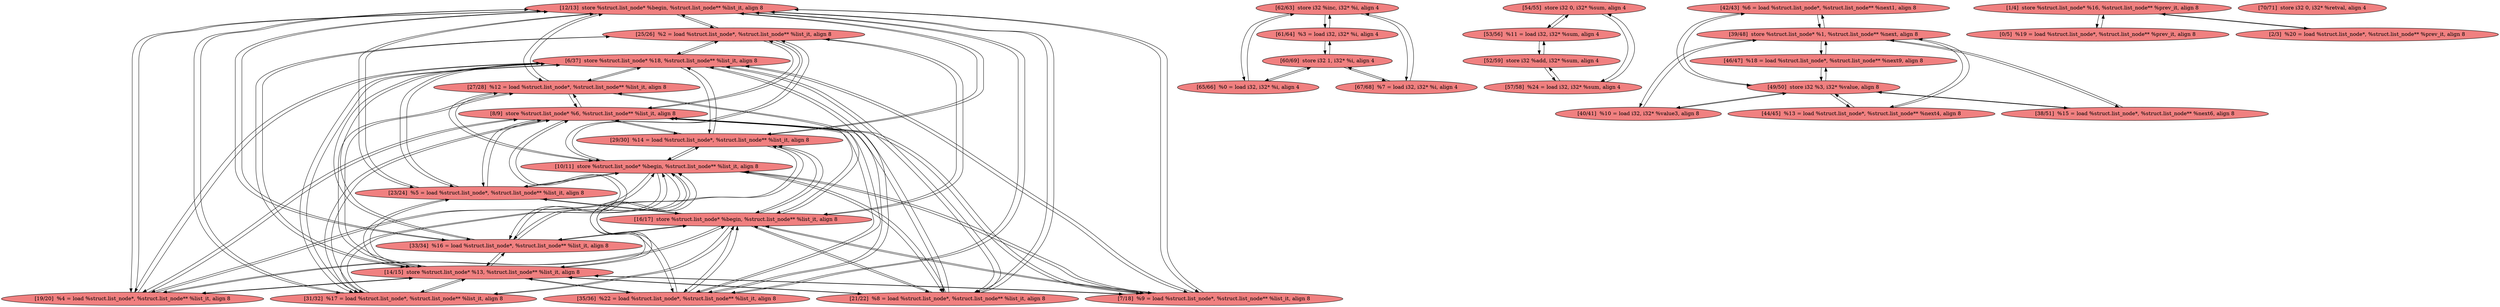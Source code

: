 
digraph G {


node71 [fillcolor=lightcoral,label="[12/13]  store %struct.list_node* %begin, %struct.list_node** %list_it, align 8",shape=ellipse,style=filled ]
node70 [fillcolor=lightcoral,label="[62/63]  store i32 %inc, i32* %i, align 4",shape=ellipse,style=filled ]
node69 [fillcolor=lightcoral,label="[25/26]  %2 = load %struct.list_node*, %struct.list_node** %list_it, align 8",shape=ellipse,style=filled ]
node63 [fillcolor=lightcoral,label="[54/55]  store i32 0, i32* %sum, align 4",shape=ellipse,style=filled ]
node68 [fillcolor=lightcoral,label="[14/15]  store %struct.list_node* %13, %struct.list_node** %list_it, align 8",shape=ellipse,style=filled ]
node62 [fillcolor=lightcoral,label="[53/56]  %11 = load i32, i32* %sum, align 4",shape=ellipse,style=filled ]
node61 [fillcolor=lightcoral,label="[16/17]  store %struct.list_node* %begin, %struct.list_node** %list_it, align 8",shape=ellipse,style=filled ]
node60 [fillcolor=lightcoral,label="[57/58]  %24 = load i32, i32* %sum, align 4",shape=ellipse,style=filled ]
node58 [fillcolor=lightcoral,label="[42/43]  %6 = load %struct.list_node*, %struct.list_node** %next1, align 8",shape=ellipse,style=filled ]
node57 [fillcolor=lightcoral,label="[39/48]  store %struct.list_node* %1, %struct.list_node** %next, align 8",shape=ellipse,style=filled ]
node56 [fillcolor=lightcoral,label="[40/41]  %10 = load i32, i32* %value3, align 8",shape=ellipse,style=filled ]
node59 [fillcolor=lightcoral,label="[10/11]  store %struct.list_node* %begin, %struct.list_node** %list_it, align 8",shape=ellipse,style=filled ]
node53 [fillcolor=lightcoral,label="[8/9]  store %struct.list_node* %6, %struct.list_node** %list_it, align 8",shape=ellipse,style=filled ]
node52 [fillcolor=lightcoral,label="[21/22]  %8 = load %struct.list_node*, %struct.list_node** %list_it, align 8",shape=ellipse,style=filled ]
node39 [fillcolor=lightcoral,label="[1/4]  store %struct.list_node* %16, %struct.list_node** %prev_it, align 8",shape=ellipse,style=filled ]
node65 [fillcolor=lightcoral,label="[61/64]  %3 = load i32, i32* %i, align 4",shape=ellipse,style=filled ]
node64 [fillcolor=lightcoral,label="[19/20]  %4 = load %struct.list_node*, %struct.list_node** %list_it, align 8",shape=ellipse,style=filled ]
node44 [fillcolor=lightcoral,label="[44/45]  %13 = load %struct.list_node*, %struct.list_node** %next4, align 8",shape=ellipse,style=filled ]
node38 [fillcolor=lightcoral,label="[31/32]  %17 = load %struct.list_node*, %struct.list_node** %list_it, align 8",shape=ellipse,style=filled ]
node36 [fillcolor=lightcoral,label="[0/5]  %19 = load %struct.list_node*, %struct.list_node** %prev_it, align 8",shape=ellipse,style=filled ]
node47 [fillcolor=lightcoral,label="[7/18]  %9 = load %struct.list_node*, %struct.list_node** %list_it, align 8",shape=ellipse,style=filled ]
node54 [fillcolor=lightcoral,label="[65/66]  %0 = load i32, i32* %i, align 4",shape=ellipse,style=filled ]
node40 [fillcolor=lightcoral,label="[35/36]  %22 = load %struct.list_node*, %struct.list_node** %list_it, align 8",shape=ellipse,style=filled ]
node67 [fillcolor=lightcoral,label="[49/50]  store i32 %3, i32* %value, align 8",shape=ellipse,style=filled ]
node48 [fillcolor=lightcoral,label="[2/3]  %20 = load %struct.list_node*, %struct.list_node** %prev_it, align 8",shape=ellipse,style=filled ]
node49 [fillcolor=lightcoral,label="[60/69]  store i32 1, i32* %i, align 4",shape=ellipse,style=filled ]
node41 [fillcolor=lightcoral,label="[38/51]  %15 = load %struct.list_node*, %struct.list_node** %next6, align 8",shape=ellipse,style=filled ]
node43 [fillcolor=lightcoral,label="[33/34]  %16 = load %struct.list_node*, %struct.list_node** %list_it, align 8",shape=ellipse,style=filled ]
node37 [fillcolor=lightcoral,label="[6/37]  store %struct.list_node* %18, %struct.list_node** %list_it, align 8",shape=ellipse,style=filled ]
node50 [fillcolor=lightcoral,label="[23/24]  %5 = load %struct.list_node*, %struct.list_node** %list_it, align 8",shape=ellipse,style=filled ]
node42 [fillcolor=lightcoral,label="[29/30]  %14 = load %struct.list_node*, %struct.list_node** %list_it, align 8",shape=ellipse,style=filled ]
node45 [fillcolor=lightcoral,label="[27/28]  %12 = load %struct.list_node*, %struct.list_node** %list_it, align 8",shape=ellipse,style=filled ]
node66 [fillcolor=lightcoral,label="[67/68]  %7 = load i32, i32* %i, align 4",shape=ellipse,style=filled ]
node55 [fillcolor=lightcoral,label="[70/71]  store i32 0, i32* %retval, align 4",shape=ellipse,style=filled ]
node46 [fillcolor=lightcoral,label="[52/59]  store i32 %add, i32* %sum, align 4",shape=ellipse,style=filled ]
node51 [fillcolor=lightcoral,label="[46/47]  %18 = load %struct.list_node*, %struct.list_node** %next9, align 8",shape=ellipse,style=filled ]

node71->node43 [ ]
node71->node45 [ ]
node47->node71 [ ]
node60->node63 [ ]
node62->node63 [ ]
node53->node43 [ ]
node53->node42 [ ]
node53->node38 [ ]
node50->node61 [ ]
node50->node68 [ ]
node37->node42 [ ]
node71->node38 [ ]
node53->node64 [ ]
node71->node50 [ ]
node67->node51 [ ]
node51->node67 [ ]
node67->node44 [ ]
node45->node71 [ ]
node38->node61 [ ]
node44->node67 [ ]
node66->node49 [ ]
node49->node66 [ ]
node47->node53 [ ]
node65->node49 [ ]
node54->node49 [ ]
node63->node60 [ ]
node45->node59 [ ]
node49->node54 [ ]
node70->node66 [ ]
node66->node70 [ ]
node61->node50 [ ]
node59->node38 [ ]
node38->node59 [ ]
node70->node54 [ ]
node49->node65 [ ]
node71->node52 [ ]
node53->node69 [ ]
node45->node68 [ ]
node64->node59 [ ]
node52->node68 [ ]
node53->node47 [ ]
node59->node40 [ ]
node61->node38 [ ]
node68->node52 [ ]
node67->node58 [ ]
node53->node45 [ ]
node57->node41 [ ]
node45->node53 [ ]
node68->node64 [ ]
node41->node57 [ ]
node69->node59 [ ]
node59->node47 [ ]
node47->node59 [ ]
node52->node53 [ ]
node52->node59 [ ]
node68->node50 [ ]
node59->node52 [ ]
node71->node47 [ ]
node59->node50 [ ]
node59->node45 [ ]
node37->node52 [ ]
node68->node47 [ ]
node58->node67 [ ]
node62->node46 [ ]
node61->node64 [ ]
node61->node43 [ ]
node38->node68 [ ]
node61->node47 [ ]
node37->node47 [ ]
node42->node37 [ ]
node37->node45 [ ]
node61->node52 [ ]
node38->node71 [ ]
node46->node60 [ ]
node50->node53 [ ]
node53->node40 [ ]
node64->node71 [ ]
node60->node46 [ ]
node57->node44 [ ]
node45->node37 [ ]
node38->node37 [ ]
node71->node40 [ ]
node69->node71 [ ]
node45->node61 [ ]
node61->node40 [ ]
node48->node39 [ ]
node37->node64 [ ]
node42->node61 [ ]
node37->node40 [ ]
node63->node62 [ ]
node54->node70 [ ]
node61->node42 [ ]
node57->node56 [ ]
node40->node37 [ ]
node64->node53 [ ]
node61->node45 [ ]
node52->node71 [ ]
node68->node43 [ ]
node47->node37 [ ]
node42->node68 [ ]
node43->node71 [ ]
node42->node53 [ ]
node38->node53 [ ]
node50->node71 [ ]
node70->node65 [ ]
node39->node36 [ ]
node57->node51 [ ]
node47->node68 [ ]
node37->node43 [ ]
node68->node42 [ ]
node71->node64 [ ]
node69->node61 [ ]
node52->node37 [ ]
node40->node68 [ ]
node47->node61 [ ]
node64->node37 [ ]
node56->node67 [ ]
node64->node68 [ ]
node57->node58 [ ]
node67->node56 [ ]
node68->node69 [ ]
node58->node57 [ ]
node59->node64 [ ]
node64->node61 [ ]
node59->node69 [ ]
node53->node50 [ ]
node40->node61 [ ]
node40->node53 [ ]
node71->node42 [ ]
node41->node67 [ ]
node65->node70 [ ]
node51->node57 [ ]
node37->node69 [ ]
node71->node69 [ ]
node69->node68 [ ]
node44->node57 [ ]
node53->node52 [ ]
node69->node37 [ ]
node37->node38 [ ]
node61->node69 [ ]
node36->node39 [ ]
node43->node68 [ ]
node68->node38 [ ]
node52->node61 [ ]
node43->node59 [ ]
node40->node59 [ ]
node68->node40 [ ]
node46->node62 [ ]
node59->node43 [ ]
node69->node53 [ ]
node43->node37 [ ]
node37->node50 [ ]
node40->node71 [ ]
node68->node45 [ ]
node56->node57 [ ]
node50->node59 [ ]
node42->node71 [ ]
node39->node48 [ ]
node43->node61 [ ]
node42->node59 [ ]
node67->node41 [ ]
node50->node37 [ ]
node43->node53 [ ]
node59->node42 [ ]


}
